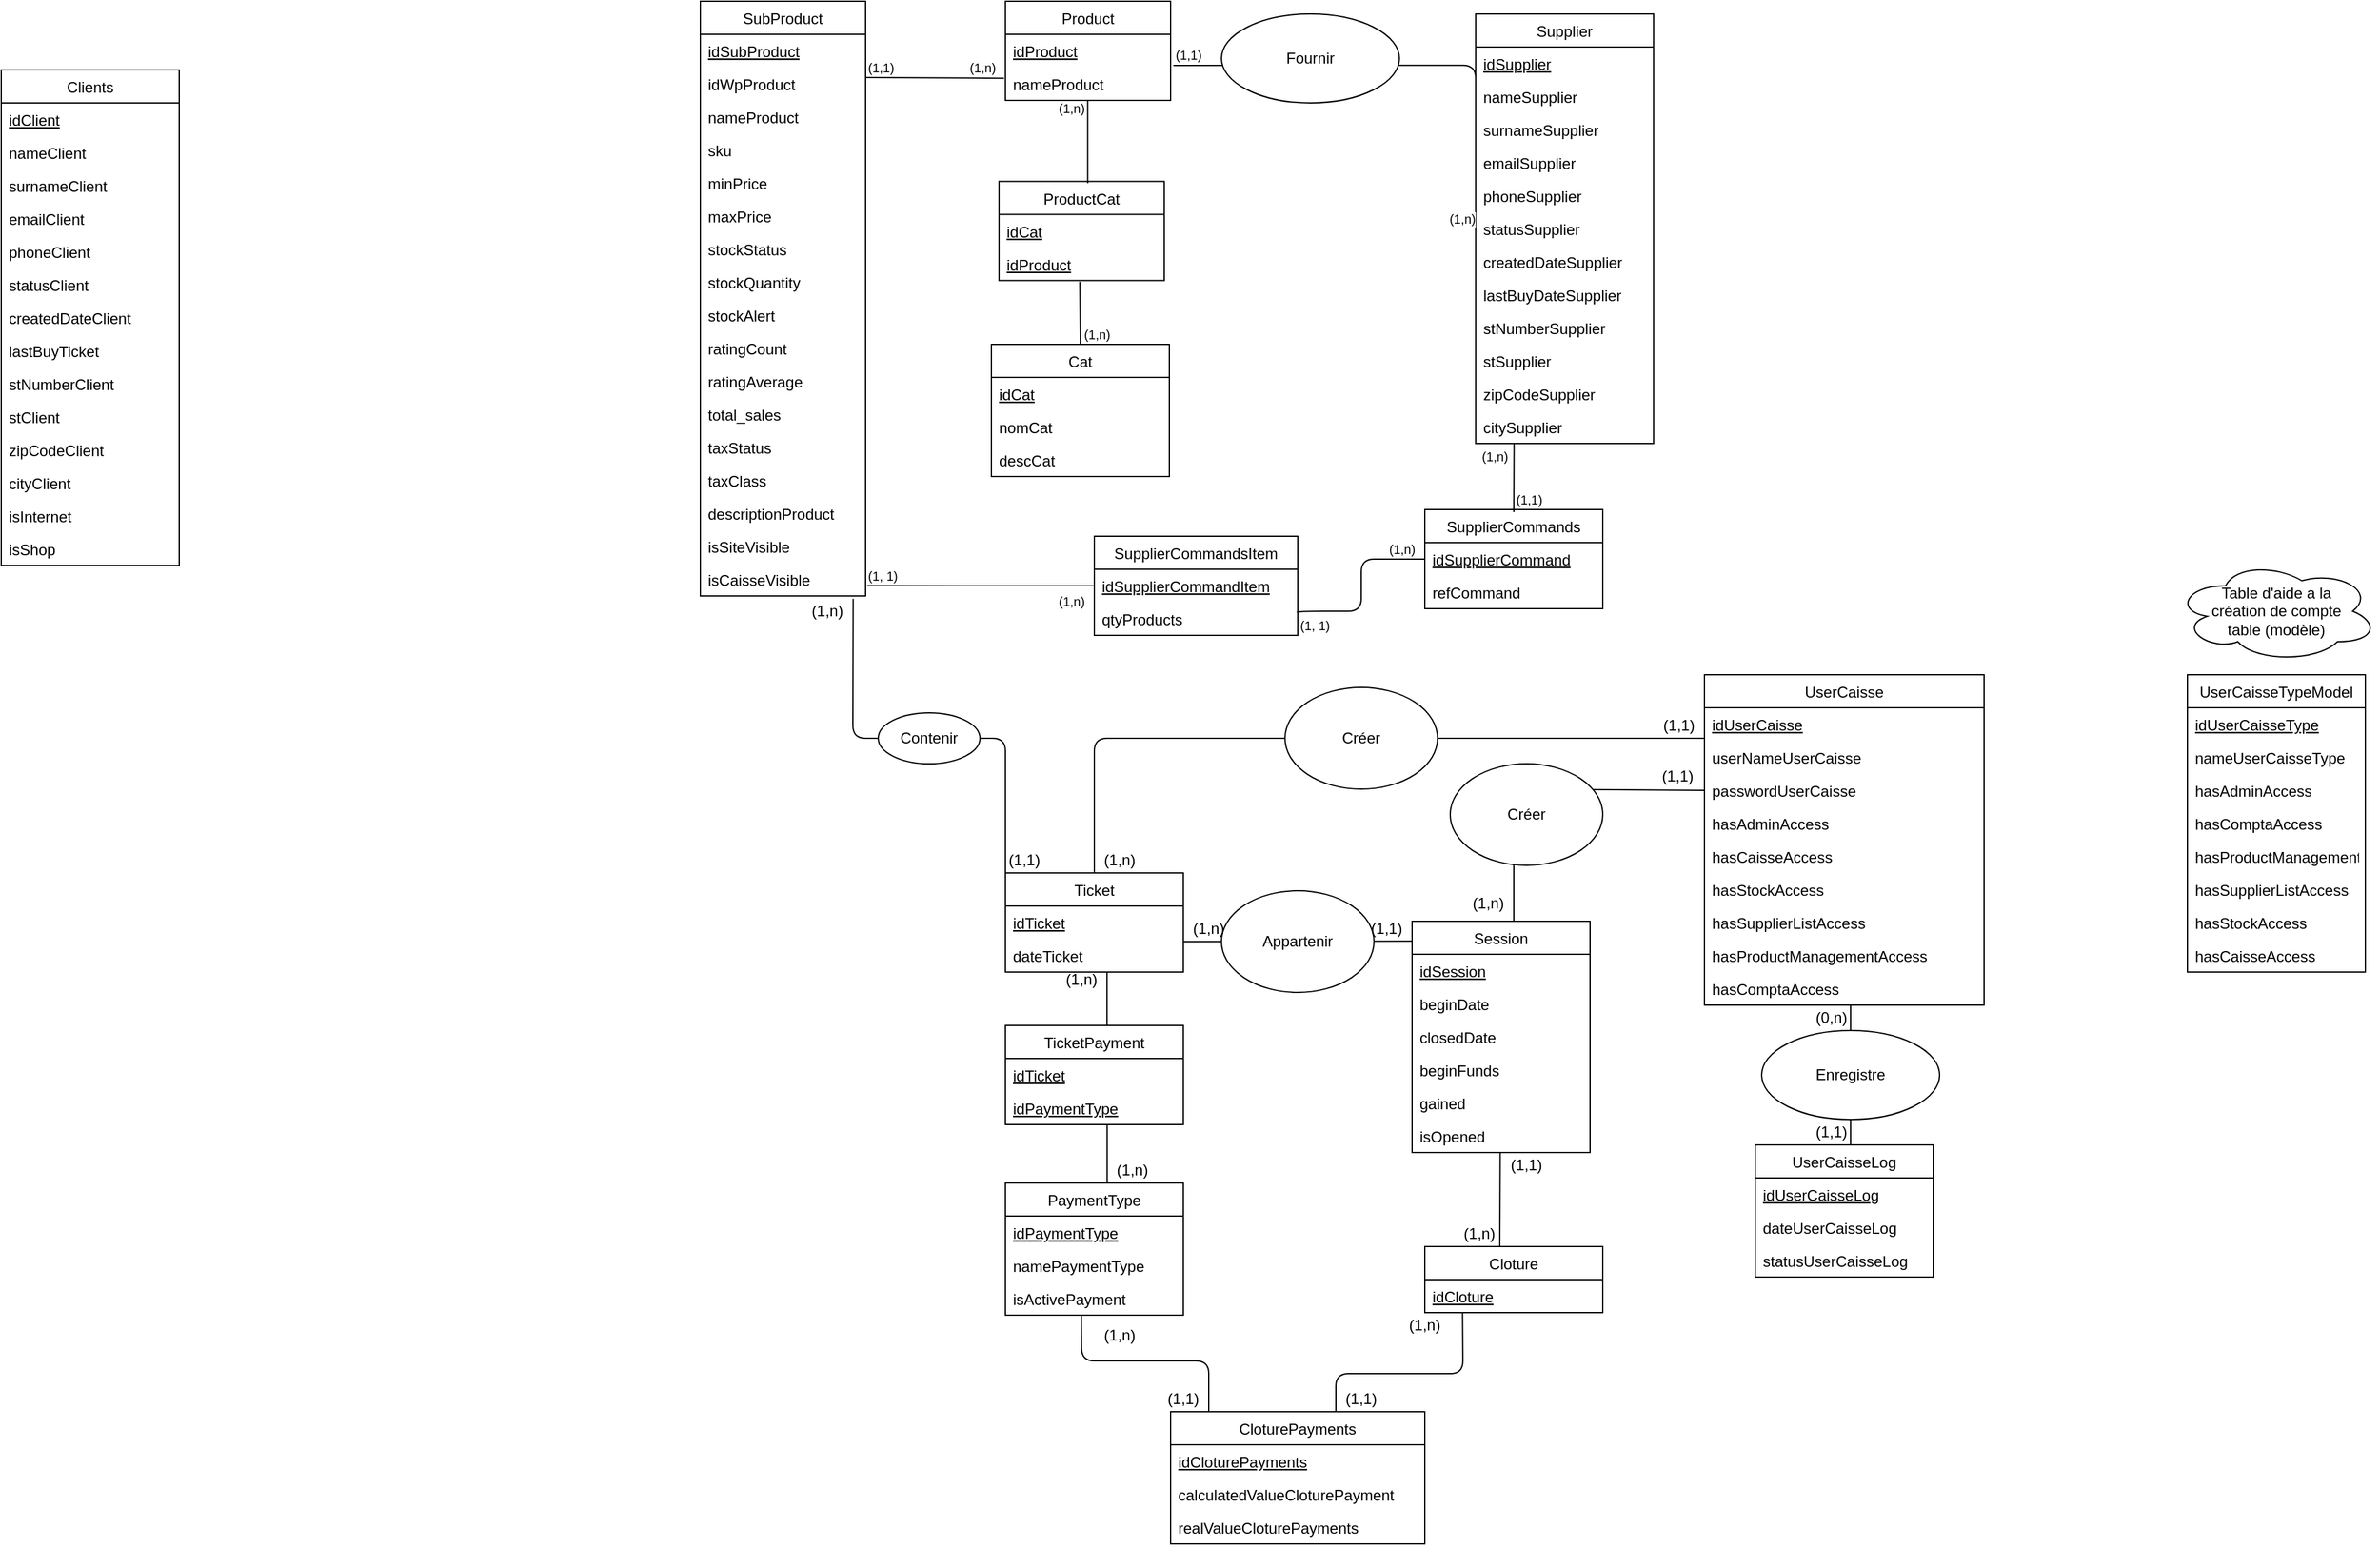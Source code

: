 <mxfile version="12.5.3" type="device"><diagram id="C5RBs43oDa-KdzZeNtuy" name="Page-1"><mxGraphModel dx="2012" dy="685" grid="1" gridSize="10" guides="1" tooltips="1" connect="1" arrows="1" fold="1" page="1" pageScale="1" pageWidth="827" pageHeight="1169" math="0" shadow="0"><root><mxCell id="WIyWlLk6GJQsqaUBKTNV-0"/><mxCell id="WIyWlLk6GJQsqaUBKTNV-1" parent="WIyWlLk6GJQsqaUBKTNV-0"/><mxCell id="x7k5GgnrGKvYJdZkdStA-0" value="Product" style="swimlane;fontStyle=0;childLayout=stackLayout;horizontal=1;startSize=26;fillColor=none;horizontalStack=0;resizeParent=1;resizeParentMax=0;resizeLast=0;collapsible=1;marginBottom=0;" parent="WIyWlLk6GJQsqaUBKTNV-1" vertex="1"><mxGeometry x="40" y="20" width="130" height="78" as="geometry"/></mxCell><mxCell id="x7k5GgnrGKvYJdZkdStA-1" value="idProduct" style="text;strokeColor=none;fillColor=none;align=left;verticalAlign=top;spacingLeft=4;spacingRight=4;overflow=hidden;rotatable=0;points=[[0,0.5],[1,0.5]];portConstraint=eastwest;fontStyle=4" parent="x7k5GgnrGKvYJdZkdStA-0" vertex="1"><mxGeometry y="26" width="130" height="26" as="geometry"/></mxCell><mxCell id="x7k5GgnrGKvYJdZkdStA-3" value="nameProduct" style="text;strokeColor=none;fillColor=none;align=left;verticalAlign=top;spacingLeft=4;spacingRight=4;overflow=hidden;rotatable=0;points=[[0,0.5],[1,0.5]];portConstraint=eastwest;" parent="x7k5GgnrGKvYJdZkdStA-0" vertex="1"><mxGeometry y="52" width="130" height="26" as="geometry"/></mxCell><mxCell id="x7k5GgnrGKvYJdZkdStA-22" value="Supplier" style="swimlane;fontStyle=0;childLayout=stackLayout;horizontal=1;startSize=26;fillColor=none;horizontalStack=0;resizeParent=1;resizeParentMax=0;resizeLast=0;collapsible=1;marginBottom=0;" parent="WIyWlLk6GJQsqaUBKTNV-1" vertex="1"><mxGeometry x="410" y="30" width="140" height="338" as="geometry"/></mxCell><mxCell id="x7k5GgnrGKvYJdZkdStA-23" value="idSupplier" style="text;strokeColor=none;fillColor=none;align=left;verticalAlign=top;spacingLeft=4;spacingRight=4;overflow=hidden;rotatable=0;points=[[0,0.5],[1,0.5]];portConstraint=eastwest;fontStyle=4" parent="x7k5GgnrGKvYJdZkdStA-22" vertex="1"><mxGeometry y="26" width="140" height="26" as="geometry"/></mxCell><mxCell id="x7k5GgnrGKvYJdZkdStA-25" value="nameSupplier" style="text;strokeColor=none;fillColor=none;align=left;verticalAlign=top;spacingLeft=4;spacingRight=4;overflow=hidden;rotatable=0;points=[[0,0.5],[1,0.5]];portConstraint=eastwest;" parent="x7k5GgnrGKvYJdZkdStA-22" vertex="1"><mxGeometry y="52" width="140" height="26" as="geometry"/></mxCell><mxCell id="x7k5GgnrGKvYJdZkdStA-26" value="surnameSupplier" style="text;strokeColor=none;fillColor=none;align=left;verticalAlign=top;spacingLeft=4;spacingRight=4;overflow=hidden;rotatable=0;points=[[0,0.5],[1,0.5]];portConstraint=eastwest;" parent="x7k5GgnrGKvYJdZkdStA-22" vertex="1"><mxGeometry y="78" width="140" height="26" as="geometry"/></mxCell><mxCell id="x7k5GgnrGKvYJdZkdStA-32" value="emailSupplier" style="text;strokeColor=none;fillColor=none;align=left;verticalAlign=top;spacingLeft=4;spacingRight=4;overflow=hidden;rotatable=0;points=[[0,0.5],[1,0.5]];portConstraint=eastwest;" parent="x7k5GgnrGKvYJdZkdStA-22" vertex="1"><mxGeometry y="104" width="140" height="26" as="geometry"/></mxCell><mxCell id="x7k5GgnrGKvYJdZkdStA-29" value="phoneSupplier" style="text;strokeColor=none;fillColor=none;align=left;verticalAlign=top;spacingLeft=4;spacingRight=4;overflow=hidden;rotatable=0;points=[[0,0.5],[1,0.5]];portConstraint=eastwest;" parent="x7k5GgnrGKvYJdZkdStA-22" vertex="1"><mxGeometry y="130" width="140" height="26" as="geometry"/></mxCell><mxCell id="x7k5GgnrGKvYJdZkdStA-30" value="statusSupplier" style="text;strokeColor=none;fillColor=none;align=left;verticalAlign=top;spacingLeft=4;spacingRight=4;overflow=hidden;rotatable=0;points=[[0,0.5],[1,0.5]];portConstraint=eastwest;" parent="x7k5GgnrGKvYJdZkdStA-22" vertex="1"><mxGeometry y="156" width="140" height="26" as="geometry"/></mxCell><mxCell id="x7k5GgnrGKvYJdZkdStA-31" value="createdDateSupplier" style="text;strokeColor=none;fillColor=none;align=left;verticalAlign=top;spacingLeft=4;spacingRight=4;overflow=hidden;rotatable=0;points=[[0,0.5],[1,0.5]];portConstraint=eastwest;" parent="x7k5GgnrGKvYJdZkdStA-22" vertex="1"><mxGeometry y="182" width="140" height="26" as="geometry"/></mxCell><mxCell id="x7k5GgnrGKvYJdZkdStA-28" value="lastBuyDateSupplier" style="text;strokeColor=none;fillColor=none;align=left;verticalAlign=top;spacingLeft=4;spacingRight=4;overflow=hidden;rotatable=0;points=[[0,0.5],[1,0.5]];portConstraint=eastwest;" parent="x7k5GgnrGKvYJdZkdStA-22" vertex="1"><mxGeometry y="208" width="140" height="26" as="geometry"/></mxCell><mxCell id="x7k5GgnrGKvYJdZkdStA-33" value="stNumberSupplier" style="text;strokeColor=none;fillColor=none;align=left;verticalAlign=top;spacingLeft=4;spacingRight=4;overflow=hidden;rotatable=0;points=[[0,0.5],[1,0.5]];portConstraint=eastwest;" parent="x7k5GgnrGKvYJdZkdStA-22" vertex="1"><mxGeometry y="234" width="140" height="26" as="geometry"/></mxCell><mxCell id="x7k5GgnrGKvYJdZkdStA-27" value="stSupplier" style="text;strokeColor=none;fillColor=none;align=left;verticalAlign=top;spacingLeft=4;spacingRight=4;overflow=hidden;rotatable=0;points=[[0,0.5],[1,0.5]];portConstraint=eastwest;" parent="x7k5GgnrGKvYJdZkdStA-22" vertex="1"><mxGeometry y="260" width="140" height="26" as="geometry"/></mxCell><mxCell id="x7k5GgnrGKvYJdZkdStA-34" value="zipCodeSupplier" style="text;strokeColor=none;fillColor=none;align=left;verticalAlign=top;spacingLeft=4;spacingRight=4;overflow=hidden;rotatable=0;points=[[0,0.5],[1,0.5]];portConstraint=eastwest;" parent="x7k5GgnrGKvYJdZkdStA-22" vertex="1"><mxGeometry y="286" width="140" height="26" as="geometry"/></mxCell><mxCell id="x7k5GgnrGKvYJdZkdStA-35" value="citySupplier" style="text;strokeColor=none;fillColor=none;align=left;verticalAlign=top;spacingLeft=4;spacingRight=4;overflow=hidden;rotatable=0;points=[[0,0.5],[1,0.5]];portConstraint=eastwest;" parent="x7k5GgnrGKvYJdZkdStA-22" vertex="1"><mxGeometry y="312" width="140" height="26" as="geometry"/></mxCell><mxCell id="x7k5GgnrGKvYJdZkdStA-37" value="" style="endArrow=none;html=1;edgeStyle=orthogonalEdgeStyle;entryX=0;entryY=0.5;entryDx=0;entryDy=0;exitX=1.017;exitY=-0.06;exitDx=0;exitDy=0;exitPerimeter=0;" parent="WIyWlLk6GJQsqaUBKTNV-1" target="x7k5GgnrGKvYJdZkdStA-30" edge="1" source="x7k5GgnrGKvYJdZkdStA-3"><mxGeometry relative="1" as="geometry"><mxPoint x="169.241" y="121.966" as="sourcePoint"/><mxPoint x="330" y="198.58" as="targetPoint"/><Array as="points"><mxPoint x="410" y="70"/></Array></mxGeometry></mxCell><mxCell id="x7k5GgnrGKvYJdZkdStA-38" value="(1,1)" style="resizable=0;html=1;align=left;verticalAlign=bottom;labelBackgroundColor=#ffffff;fontSize=10;" parent="x7k5GgnrGKvYJdZkdStA-37" connectable="0" vertex="1"><mxGeometry x="-1" relative="1" as="geometry"/></mxCell><mxCell id="x7k5GgnrGKvYJdZkdStA-39" value="(1,n)" style="resizable=0;html=1;align=right;verticalAlign=bottom;labelBackgroundColor=#ffffff;fontSize=10;" parent="x7k5GgnrGKvYJdZkdStA-37" connectable="0" vertex="1"><mxGeometry x="1" relative="1" as="geometry"/></mxCell><mxCell id="x7k5GgnrGKvYJdZkdStA-40" value="Fournir" style="ellipse;whiteSpace=wrap;html=1;" parent="WIyWlLk6GJQsqaUBKTNV-1" vertex="1"><mxGeometry x="210" y="30" width="140" height="70" as="geometry"/></mxCell><mxCell id="x7k5GgnrGKvYJdZkdStA-41" value="Clients" style="swimlane;fontStyle=0;childLayout=stackLayout;horizontal=1;startSize=26;fillColor=none;horizontalStack=0;resizeParent=1;resizeParentMax=0;resizeLast=0;collapsible=1;marginBottom=0;" parent="WIyWlLk6GJQsqaUBKTNV-1" vertex="1"><mxGeometry x="-750" y="74" width="140" height="390" as="geometry"/></mxCell><mxCell id="x7k5GgnrGKvYJdZkdStA-42" value="idClient" style="text;strokeColor=none;fillColor=none;align=left;verticalAlign=top;spacingLeft=4;spacingRight=4;overflow=hidden;rotatable=0;points=[[0,0.5],[1,0.5]];portConstraint=eastwest;fontStyle=4" parent="x7k5GgnrGKvYJdZkdStA-41" vertex="1"><mxGeometry y="26" width="140" height="26" as="geometry"/></mxCell><mxCell id="x7k5GgnrGKvYJdZkdStA-43" value="nameClient" style="text;strokeColor=none;fillColor=none;align=left;verticalAlign=top;spacingLeft=4;spacingRight=4;overflow=hidden;rotatable=0;points=[[0,0.5],[1,0.5]];portConstraint=eastwest;" parent="x7k5GgnrGKvYJdZkdStA-41" vertex="1"><mxGeometry y="52" width="140" height="26" as="geometry"/></mxCell><mxCell id="x7k5GgnrGKvYJdZkdStA-44" value="surnameClient" style="text;strokeColor=none;fillColor=none;align=left;verticalAlign=top;spacingLeft=4;spacingRight=4;overflow=hidden;rotatable=0;points=[[0,0.5],[1,0.5]];portConstraint=eastwest;" parent="x7k5GgnrGKvYJdZkdStA-41" vertex="1"><mxGeometry y="78" width="140" height="26" as="geometry"/></mxCell><mxCell id="x7k5GgnrGKvYJdZkdStA-45" value="emailClient" style="text;strokeColor=none;fillColor=none;align=left;verticalAlign=top;spacingLeft=4;spacingRight=4;overflow=hidden;rotatable=0;points=[[0,0.5],[1,0.5]];portConstraint=eastwest;" parent="x7k5GgnrGKvYJdZkdStA-41" vertex="1"><mxGeometry y="104" width="140" height="26" as="geometry"/></mxCell><mxCell id="x7k5GgnrGKvYJdZkdStA-46" value="phoneClient" style="text;strokeColor=none;fillColor=none;align=left;verticalAlign=top;spacingLeft=4;spacingRight=4;overflow=hidden;rotatable=0;points=[[0,0.5],[1,0.5]];portConstraint=eastwest;" parent="x7k5GgnrGKvYJdZkdStA-41" vertex="1"><mxGeometry y="130" width="140" height="26" as="geometry"/></mxCell><mxCell id="x7k5GgnrGKvYJdZkdStA-49" value="statusClient" style="text;strokeColor=none;fillColor=none;align=left;verticalAlign=top;spacingLeft=4;spacingRight=4;overflow=hidden;rotatable=0;points=[[0,0.5],[1,0.5]];portConstraint=eastwest;" parent="x7k5GgnrGKvYJdZkdStA-41" vertex="1"><mxGeometry y="156" width="140" height="26" as="geometry"/></mxCell><mxCell id="x7k5GgnrGKvYJdZkdStA-50" value="createdDateClient" style="text;strokeColor=none;fillColor=none;align=left;verticalAlign=top;spacingLeft=4;spacingRight=4;overflow=hidden;rotatable=0;points=[[0,0.5],[1,0.5]];portConstraint=eastwest;" parent="x7k5GgnrGKvYJdZkdStA-41" vertex="1"><mxGeometry y="182" width="140" height="26" as="geometry"/></mxCell><mxCell id="x7k5GgnrGKvYJdZkdStA-48" value="lastBuyTicket" style="text;strokeColor=none;fillColor=none;align=left;verticalAlign=top;spacingLeft=4;spacingRight=4;overflow=hidden;rotatable=0;points=[[0,0.5],[1,0.5]];portConstraint=eastwest;" parent="x7k5GgnrGKvYJdZkdStA-41" vertex="1"><mxGeometry y="208" width="140" height="26" as="geometry"/></mxCell><mxCell id="x7k5GgnrGKvYJdZkdStA-47" value="stNumberClient" style="text;strokeColor=none;fillColor=none;align=left;verticalAlign=top;spacingLeft=4;spacingRight=4;overflow=hidden;rotatable=0;points=[[0,0.5],[1,0.5]];portConstraint=eastwest;" parent="x7k5GgnrGKvYJdZkdStA-41" vertex="1"><mxGeometry y="234" width="140" height="26" as="geometry"/></mxCell><mxCell id="x7k5GgnrGKvYJdZkdStA-51" value="stClient" style="text;strokeColor=none;fillColor=none;align=left;verticalAlign=top;spacingLeft=4;spacingRight=4;overflow=hidden;rotatable=0;points=[[0,0.5],[1,0.5]];portConstraint=eastwest;" parent="x7k5GgnrGKvYJdZkdStA-41" vertex="1"><mxGeometry y="260" width="140" height="26" as="geometry"/></mxCell><mxCell id="x7k5GgnrGKvYJdZkdStA-52" value="zipCodeClient" style="text;strokeColor=none;fillColor=none;align=left;verticalAlign=top;spacingLeft=4;spacingRight=4;overflow=hidden;rotatable=0;points=[[0,0.5],[1,0.5]];portConstraint=eastwest;" parent="x7k5GgnrGKvYJdZkdStA-41" vertex="1"><mxGeometry y="286" width="140" height="26" as="geometry"/></mxCell><mxCell id="x7k5GgnrGKvYJdZkdStA-53" value="cityClient" style="text;strokeColor=none;fillColor=none;align=left;verticalAlign=top;spacingLeft=4;spacingRight=4;overflow=hidden;rotatable=0;points=[[0,0.5],[1,0.5]];portConstraint=eastwest;" parent="x7k5GgnrGKvYJdZkdStA-41" vertex="1"><mxGeometry y="312" width="140" height="26" as="geometry"/></mxCell><mxCell id="x7k5GgnrGKvYJdZkdStA-54" value="isInternet" style="text;strokeColor=none;fillColor=none;align=left;verticalAlign=top;spacingLeft=4;spacingRight=4;overflow=hidden;rotatable=0;points=[[0,0.5],[1,0.5]];portConstraint=eastwest;" parent="x7k5GgnrGKvYJdZkdStA-41" vertex="1"><mxGeometry y="338" width="140" height="26" as="geometry"/></mxCell><mxCell id="x7k5GgnrGKvYJdZkdStA-55" value="isShop" style="text;strokeColor=none;fillColor=none;align=left;verticalAlign=top;spacingLeft=4;spacingRight=4;overflow=hidden;rotatable=0;points=[[0,0.5],[1,0.5]];portConstraint=eastwest;" parent="x7k5GgnrGKvYJdZkdStA-41" vertex="1"><mxGeometry y="364" width="140" height="26" as="geometry"/></mxCell><mxCell id="x7k5GgnrGKvYJdZkdStA-56" value="UserCaisse" style="swimlane;fontStyle=0;childLayout=stackLayout;horizontal=1;startSize=26;fillColor=none;horizontalStack=0;resizeParent=1;resizeParentMax=0;resizeLast=0;collapsible=1;marginBottom=0;" parent="WIyWlLk6GJQsqaUBKTNV-1" vertex="1"><mxGeometry x="590" y="550" width="220" height="260" as="geometry"/></mxCell><mxCell id="x7k5GgnrGKvYJdZkdStA-57" value="idUserCaisse" style="text;strokeColor=none;fillColor=none;align=left;verticalAlign=top;spacingLeft=4;spacingRight=4;overflow=hidden;rotatable=0;points=[[0,0.5],[1,0.5]];portConstraint=eastwest;fontStyle=4" parent="x7k5GgnrGKvYJdZkdStA-56" vertex="1"><mxGeometry y="26" width="220" height="26" as="geometry"/></mxCell><mxCell id="x7k5GgnrGKvYJdZkdStA-58" value="userNameUserCaisse" style="text;strokeColor=none;fillColor=none;align=left;verticalAlign=top;spacingLeft=4;spacingRight=4;overflow=hidden;rotatable=0;points=[[0,0.5],[1,0.5]];portConstraint=eastwest;" parent="x7k5GgnrGKvYJdZkdStA-56" vertex="1"><mxGeometry y="52" width="220" height="26" as="geometry"/></mxCell><mxCell id="x7k5GgnrGKvYJdZkdStA-59" value="passwordUserCaisse" style="text;strokeColor=none;fillColor=none;align=left;verticalAlign=top;spacingLeft=4;spacingRight=4;overflow=hidden;rotatable=0;points=[[0,0.5],[1,0.5]];portConstraint=eastwest;" parent="x7k5GgnrGKvYJdZkdStA-56" vertex="1"><mxGeometry y="78" width="220" height="26" as="geometry"/></mxCell><mxCell id="x7k5GgnrGKvYJdZkdStA-60" value="hasAdminAccess" style="text;strokeColor=none;fillColor=none;align=left;verticalAlign=top;spacingLeft=4;spacingRight=4;overflow=hidden;rotatable=0;points=[[0,0.5],[1,0.5]];portConstraint=eastwest;" parent="x7k5GgnrGKvYJdZkdStA-56" vertex="1"><mxGeometry y="104" width="220" height="26" as="geometry"/></mxCell><mxCell id="x7k5GgnrGKvYJdZkdStA-64" value="hasCaisseAccess" style="text;strokeColor=none;fillColor=none;align=left;verticalAlign=top;spacingLeft=4;spacingRight=4;overflow=hidden;rotatable=0;points=[[0,0.5],[1,0.5]];portConstraint=eastwest;" parent="x7k5GgnrGKvYJdZkdStA-56" vertex="1"><mxGeometry y="130" width="220" height="26" as="geometry"/></mxCell><mxCell id="x7k5GgnrGKvYJdZkdStA-63" value="hasStockAccess" style="text;strokeColor=none;fillColor=none;align=left;verticalAlign=top;spacingLeft=4;spacingRight=4;overflow=hidden;rotatable=0;points=[[0,0.5],[1,0.5]];portConstraint=eastwest;" parent="x7k5GgnrGKvYJdZkdStA-56" vertex="1"><mxGeometry y="156" width="220" height="26" as="geometry"/></mxCell><mxCell id="x7k5GgnrGKvYJdZkdStA-62" value="hasSupplierListAccess" style="text;strokeColor=none;fillColor=none;align=left;verticalAlign=top;spacingLeft=4;spacingRight=4;overflow=hidden;rotatable=0;points=[[0,0.5],[1,0.5]];portConstraint=eastwest;" parent="x7k5GgnrGKvYJdZkdStA-56" vertex="1"><mxGeometry y="182" width="220" height="26" as="geometry"/></mxCell><mxCell id="x7k5GgnrGKvYJdZkdStA-61" value="hasProductManagementAccess" style="text;strokeColor=none;fillColor=none;align=left;verticalAlign=top;spacingLeft=4;spacingRight=4;overflow=hidden;rotatable=0;points=[[0,0.5],[1,0.5]];portConstraint=eastwest;" parent="x7k5GgnrGKvYJdZkdStA-56" vertex="1"><mxGeometry y="208" width="220" height="26" as="geometry"/></mxCell><mxCell id="x7k5GgnrGKvYJdZkdStA-65" value="hasComptaAccess" style="text;strokeColor=none;fillColor=none;align=left;verticalAlign=top;spacingLeft=4;spacingRight=4;overflow=hidden;rotatable=0;points=[[0,0.5],[1,0.5]];portConstraint=eastwest;" parent="x7k5GgnrGKvYJdZkdStA-56" vertex="1"><mxGeometry y="234" width="220" height="26" as="geometry"/></mxCell><mxCell id="x7k5GgnrGKvYJdZkdStA-66" value="UserCaisseTypeModel" style="swimlane;fontStyle=0;childLayout=stackLayout;horizontal=1;startSize=26;fillColor=none;horizontalStack=0;resizeParent=1;resizeParentMax=0;resizeLast=0;collapsible=1;marginBottom=0;" parent="WIyWlLk6GJQsqaUBKTNV-1" vertex="1"><mxGeometry x="970" y="550" width="140" height="234" as="geometry"/></mxCell><mxCell id="x7k5GgnrGKvYJdZkdStA-67" value="idUserCaisseType" style="text;strokeColor=none;fillColor=none;align=left;verticalAlign=top;spacingLeft=4;spacingRight=4;overflow=hidden;rotatable=0;points=[[0,0.5],[1,0.5]];portConstraint=eastwest;fontStyle=4" parent="x7k5GgnrGKvYJdZkdStA-66" vertex="1"><mxGeometry y="26" width="140" height="26" as="geometry"/></mxCell><mxCell id="x7k5GgnrGKvYJdZkdStA-68" value="nameUserCaisseType" style="text;strokeColor=none;fillColor=none;align=left;verticalAlign=top;spacingLeft=4;spacingRight=4;overflow=hidden;rotatable=0;points=[[0,0.5],[1,0.5]];portConstraint=eastwest;" parent="x7k5GgnrGKvYJdZkdStA-66" vertex="1"><mxGeometry y="52" width="140" height="26" as="geometry"/></mxCell><mxCell id="x7k5GgnrGKvYJdZkdStA-70" value="hasAdminAccess" style="text;strokeColor=none;fillColor=none;align=left;verticalAlign=top;spacingLeft=4;spacingRight=4;overflow=hidden;rotatable=0;points=[[0,0.5],[1,0.5]];portConstraint=eastwest;" parent="x7k5GgnrGKvYJdZkdStA-66" vertex="1"><mxGeometry y="78" width="140" height="26" as="geometry"/></mxCell><mxCell id="x7k5GgnrGKvYJdZkdStA-75" value="hasComptaAccess" style="text;strokeColor=none;fillColor=none;align=left;verticalAlign=top;spacingLeft=4;spacingRight=4;overflow=hidden;rotatable=0;points=[[0,0.5],[1,0.5]];portConstraint=eastwest;" parent="x7k5GgnrGKvYJdZkdStA-66" vertex="1"><mxGeometry y="104" width="140" height="26" as="geometry"/></mxCell><mxCell id="x7k5GgnrGKvYJdZkdStA-74" value="hasProductManagementAccess" style="text;strokeColor=none;fillColor=none;align=left;verticalAlign=top;spacingLeft=4;spacingRight=4;overflow=hidden;rotatable=0;points=[[0,0.5],[1,0.5]];portConstraint=eastwest;" parent="x7k5GgnrGKvYJdZkdStA-66" vertex="1"><mxGeometry y="130" width="140" height="26" as="geometry"/></mxCell><mxCell id="x7k5GgnrGKvYJdZkdStA-73" value="hasSupplierListAccess" style="text;strokeColor=none;fillColor=none;align=left;verticalAlign=top;spacingLeft=4;spacingRight=4;overflow=hidden;rotatable=0;points=[[0,0.5],[1,0.5]];portConstraint=eastwest;" parent="x7k5GgnrGKvYJdZkdStA-66" vertex="1"><mxGeometry y="156" width="140" height="26" as="geometry"/></mxCell><mxCell id="x7k5GgnrGKvYJdZkdStA-72" value="hasStockAccess" style="text;strokeColor=none;fillColor=none;align=left;verticalAlign=top;spacingLeft=4;spacingRight=4;overflow=hidden;rotatable=0;points=[[0,0.5],[1,0.5]];portConstraint=eastwest;" parent="x7k5GgnrGKvYJdZkdStA-66" vertex="1"><mxGeometry y="182" width="140" height="26" as="geometry"/></mxCell><mxCell id="x7k5GgnrGKvYJdZkdStA-71" value="hasCaisseAccess" style="text;strokeColor=none;fillColor=none;align=left;verticalAlign=top;spacingLeft=4;spacingRight=4;overflow=hidden;rotatable=0;points=[[0,0.5],[1,0.5]];portConstraint=eastwest;" parent="x7k5GgnrGKvYJdZkdStA-66" vertex="1"><mxGeometry y="208" width="140" height="26" as="geometry"/></mxCell><mxCell id="x7k5GgnrGKvYJdZkdStA-79" value="Table d'aide a la&lt;br&gt;création de compte&lt;br&gt;table (modèle)" style="ellipse;shape=cloud;whiteSpace=wrap;html=1;" parent="WIyWlLk6GJQsqaUBKTNV-1" vertex="1"><mxGeometry x="960" y="460" width="160" height="80" as="geometry"/></mxCell><mxCell id="x7k5GgnrGKvYJdZkdStA-80" value="UserCaisseLog" style="swimlane;fontStyle=0;childLayout=stackLayout;horizontal=1;startSize=26;fillColor=none;horizontalStack=0;resizeParent=1;resizeParentMax=0;resizeLast=0;collapsible=1;marginBottom=0;" parent="WIyWlLk6GJQsqaUBKTNV-1" vertex="1"><mxGeometry x="630" y="920" width="140" height="104" as="geometry"/></mxCell><mxCell id="x7k5GgnrGKvYJdZkdStA-81" value="idUserCaisseLog" style="text;strokeColor=none;fillColor=none;align=left;verticalAlign=top;spacingLeft=4;spacingRight=4;overflow=hidden;rotatable=0;points=[[0,0.5],[1,0.5]];portConstraint=eastwest;fontStyle=4" parent="x7k5GgnrGKvYJdZkdStA-80" vertex="1"><mxGeometry y="26" width="140" height="26" as="geometry"/></mxCell><mxCell id="x7k5GgnrGKvYJdZkdStA-82" value="dateUserCaisseLog" style="text;strokeColor=none;fillColor=none;align=left;verticalAlign=top;spacingLeft=4;spacingRight=4;overflow=hidden;rotatable=0;points=[[0,0.5],[1,0.5]];portConstraint=eastwest;" parent="x7k5GgnrGKvYJdZkdStA-80" vertex="1"><mxGeometry y="52" width="140" height="26" as="geometry"/></mxCell><mxCell id="x7k5GgnrGKvYJdZkdStA-83" value="statusUserCaisseLog" style="text;strokeColor=none;fillColor=none;align=left;verticalAlign=top;spacingLeft=4;spacingRight=4;overflow=hidden;rotatable=0;points=[[0,0.5],[1,0.5]];portConstraint=eastwest;" parent="x7k5GgnrGKvYJdZkdStA-80" vertex="1"><mxGeometry y="78" width="140" height="26" as="geometry"/></mxCell><mxCell id="x7k5GgnrGKvYJdZkdStA-84" value="" style="endArrow=none;html=1;" parent="WIyWlLk6GJQsqaUBKTNV-1" source="x7k5GgnrGKvYJdZkdStA-85" edge="1"><mxGeometry width="50" height="50" relative="1" as="geometry"><mxPoint x="705" y="920" as="sourcePoint"/><mxPoint x="705" y="810" as="targetPoint"/></mxGeometry></mxCell><mxCell id="x7k5GgnrGKvYJdZkdStA-85" value="Enregistre" style="ellipse;whiteSpace=wrap;html=1;" parent="WIyWlLk6GJQsqaUBKTNV-1" vertex="1"><mxGeometry x="635" y="830" width="140" height="70" as="geometry"/></mxCell><mxCell id="x7k5GgnrGKvYJdZkdStA-86" value="" style="endArrow=none;html=1;" parent="WIyWlLk6GJQsqaUBKTNV-1" target="x7k5GgnrGKvYJdZkdStA-85" edge="1"><mxGeometry width="50" height="50" relative="1" as="geometry"><mxPoint x="705" y="920" as="sourcePoint"/><mxPoint x="705" y="810" as="targetPoint"/></mxGeometry></mxCell><mxCell id="x7k5GgnrGKvYJdZkdStA-87" value="(1,1)" style="text;html=1;strokeColor=none;fillColor=none;align=center;verticalAlign=middle;whiteSpace=wrap;rounded=0;" parent="WIyWlLk6GJQsqaUBKTNV-1" vertex="1"><mxGeometry x="670" y="900" width="40" height="20" as="geometry"/></mxCell><mxCell id="x7k5GgnrGKvYJdZkdStA-88" value="(0,n)" style="text;html=1;strokeColor=none;fillColor=none;align=center;verticalAlign=middle;whiteSpace=wrap;rounded=0;" parent="WIyWlLk6GJQsqaUBKTNV-1" vertex="1"><mxGeometry x="670" y="810" width="40" height="20" as="geometry"/></mxCell><mxCell id="x7k5GgnrGKvYJdZkdStA-89" value="SubProduct" style="swimlane;fontStyle=0;childLayout=stackLayout;horizontal=1;startSize=26;fillColor=none;horizontalStack=0;resizeParent=1;resizeParentMax=0;resizeLast=0;collapsible=1;marginBottom=0;" parent="WIyWlLk6GJQsqaUBKTNV-1" vertex="1"><mxGeometry x="-200" y="20" width="130" height="468" as="geometry"/></mxCell><mxCell id="x7k5GgnrGKvYJdZkdStA-90" value="idSubProduct" style="text;strokeColor=none;fillColor=none;align=left;verticalAlign=top;spacingLeft=4;spacingRight=4;overflow=hidden;rotatable=0;points=[[0,0.5],[1,0.5]];portConstraint=eastwest;fontStyle=4" parent="x7k5GgnrGKvYJdZkdStA-89" vertex="1"><mxGeometry y="26" width="130" height="26" as="geometry"/></mxCell><mxCell id="x7k5GgnrGKvYJdZkdStA-91" value="idWpProduct" style="text;strokeColor=none;fillColor=none;align=left;verticalAlign=top;spacingLeft=4;spacingRight=4;overflow=hidden;rotatable=0;points=[[0,0.5],[1,0.5]];portConstraint=eastwest;" parent="x7k5GgnrGKvYJdZkdStA-89" vertex="1"><mxGeometry y="52" width="130" height="26" as="geometry"/></mxCell><mxCell id="x7k5GgnrGKvYJdZkdStA-92" value="nameProduct" style="text;strokeColor=none;fillColor=none;align=left;verticalAlign=top;spacingLeft=4;spacingRight=4;overflow=hidden;rotatable=0;points=[[0,0.5],[1,0.5]];portConstraint=eastwest;" parent="x7k5GgnrGKvYJdZkdStA-89" vertex="1"><mxGeometry y="78" width="130" height="26" as="geometry"/></mxCell><mxCell id="x7k5GgnrGKvYJdZkdStA-93" value="sku" style="text;strokeColor=none;fillColor=none;align=left;verticalAlign=top;spacingLeft=4;spacingRight=4;overflow=hidden;rotatable=0;points=[[0,0.5],[1,0.5]];portConstraint=eastwest;" parent="x7k5GgnrGKvYJdZkdStA-89" vertex="1"><mxGeometry y="104" width="130" height="26" as="geometry"/></mxCell><mxCell id="x7k5GgnrGKvYJdZkdStA-94" value="minPrice" style="text;strokeColor=none;fillColor=none;align=left;verticalAlign=top;spacingLeft=4;spacingRight=4;overflow=hidden;rotatable=0;points=[[0,0.5],[1,0.5]];portConstraint=eastwest;" parent="x7k5GgnrGKvYJdZkdStA-89" vertex="1"><mxGeometry y="130" width="130" height="26" as="geometry"/></mxCell><mxCell id="x7k5GgnrGKvYJdZkdStA-95" value="maxPrice" style="text;strokeColor=none;fillColor=none;align=left;verticalAlign=top;spacingLeft=4;spacingRight=4;overflow=hidden;rotatable=0;points=[[0,0.5],[1,0.5]];portConstraint=eastwest;" parent="x7k5GgnrGKvYJdZkdStA-89" vertex="1"><mxGeometry y="156" width="130" height="26" as="geometry"/></mxCell><mxCell id="x7k5GgnrGKvYJdZkdStA-96" value="stockStatus" style="text;strokeColor=none;fillColor=none;align=left;verticalAlign=top;spacingLeft=4;spacingRight=4;overflow=hidden;rotatable=0;points=[[0,0.5],[1,0.5]];portConstraint=eastwest;" parent="x7k5GgnrGKvYJdZkdStA-89" vertex="1"><mxGeometry y="182" width="130" height="26" as="geometry"/></mxCell><mxCell id="x7k5GgnrGKvYJdZkdStA-97" value="stockQuantity&#10;" style="text;strokeColor=none;fillColor=none;align=left;verticalAlign=top;spacingLeft=4;spacingRight=4;overflow=hidden;rotatable=0;points=[[0,0.5],[1,0.5]];portConstraint=eastwest;" parent="x7k5GgnrGKvYJdZkdStA-89" vertex="1"><mxGeometry y="208" width="130" height="26" as="geometry"/></mxCell><mxCell id="x7k5GgnrGKvYJdZkdStA-98" value="stockAlert" style="text;strokeColor=none;fillColor=none;align=left;verticalAlign=top;spacingLeft=4;spacingRight=4;overflow=hidden;rotatable=0;points=[[0,0.5],[1,0.5]];portConstraint=eastwest;" parent="x7k5GgnrGKvYJdZkdStA-89" vertex="1"><mxGeometry y="234" width="130" height="26" as="geometry"/></mxCell><mxCell id="x7k5GgnrGKvYJdZkdStA-99" value="ratingCount" style="text;strokeColor=none;fillColor=none;align=left;verticalAlign=top;spacingLeft=4;spacingRight=4;overflow=hidden;rotatable=0;points=[[0,0.5],[1,0.5]];portConstraint=eastwest;" parent="x7k5GgnrGKvYJdZkdStA-89" vertex="1"><mxGeometry y="260" width="130" height="26" as="geometry"/></mxCell><mxCell id="x7k5GgnrGKvYJdZkdStA-100" value="ratingAverage" style="text;strokeColor=none;fillColor=none;align=left;verticalAlign=top;spacingLeft=4;spacingRight=4;overflow=hidden;rotatable=0;points=[[0,0.5],[1,0.5]];portConstraint=eastwest;" parent="x7k5GgnrGKvYJdZkdStA-89" vertex="1"><mxGeometry y="286" width="130" height="26" as="geometry"/></mxCell><mxCell id="x7k5GgnrGKvYJdZkdStA-101" value="total_sales" style="text;strokeColor=none;fillColor=none;align=left;verticalAlign=top;spacingLeft=4;spacingRight=4;overflow=hidden;rotatable=0;points=[[0,0.5],[1,0.5]];portConstraint=eastwest;" parent="x7k5GgnrGKvYJdZkdStA-89" vertex="1"><mxGeometry y="312" width="130" height="26" as="geometry"/></mxCell><mxCell id="x7k5GgnrGKvYJdZkdStA-102" value="taxStatus" style="text;strokeColor=none;fillColor=none;align=left;verticalAlign=top;spacingLeft=4;spacingRight=4;overflow=hidden;rotatable=0;points=[[0,0.5],[1,0.5]];portConstraint=eastwest;" parent="x7k5GgnrGKvYJdZkdStA-89" vertex="1"><mxGeometry y="338" width="130" height="26" as="geometry"/></mxCell><mxCell id="x7k5GgnrGKvYJdZkdStA-103" value="taxClass" style="text;strokeColor=none;fillColor=none;align=left;verticalAlign=top;spacingLeft=4;spacingRight=4;overflow=hidden;rotatable=0;points=[[0,0.5],[1,0.5]];portConstraint=eastwest;" parent="x7k5GgnrGKvYJdZkdStA-89" vertex="1"><mxGeometry y="364" width="130" height="26" as="geometry"/></mxCell><mxCell id="x7k5GgnrGKvYJdZkdStA-104" value="descriptionProduct" style="text;strokeColor=none;fillColor=none;align=left;verticalAlign=top;spacingLeft=4;spacingRight=4;overflow=hidden;rotatable=0;points=[[0,0.5],[1,0.5]];portConstraint=eastwest;" parent="x7k5GgnrGKvYJdZkdStA-89" vertex="1"><mxGeometry y="390" width="130" height="26" as="geometry"/></mxCell><mxCell id="x7k5GgnrGKvYJdZkdStA-105" value="isSiteVisible" style="text;strokeColor=none;fillColor=none;align=left;verticalAlign=top;spacingLeft=4;spacingRight=4;overflow=hidden;rotatable=0;points=[[0,0.5],[1,0.5]];portConstraint=eastwest;" parent="x7k5GgnrGKvYJdZkdStA-89" vertex="1"><mxGeometry y="416" width="130" height="26" as="geometry"/></mxCell><mxCell id="x7k5GgnrGKvYJdZkdStA-106" value="isCaisseVisible" style="text;strokeColor=none;fillColor=none;align=left;verticalAlign=top;spacingLeft=4;spacingRight=4;overflow=hidden;rotatable=0;points=[[0,0.5],[1,0.5]];portConstraint=eastwest;" parent="x7k5GgnrGKvYJdZkdStA-89" vertex="1"><mxGeometry y="442" width="130" height="26" as="geometry"/></mxCell><mxCell id="x7k5GgnrGKvYJdZkdStA-109" value="" style="endArrow=none;html=1;entryX=-0.008;entryY=0.33;entryDx=0;entryDy=0;entryPerimeter=0;" parent="WIyWlLk6GJQsqaUBKTNV-1" edge="1"><mxGeometry width="50" height="50" relative="1" as="geometry"><mxPoint x="-70" y="80" as="sourcePoint"/><mxPoint x="38.96" y="80.58" as="targetPoint"/></mxGeometry></mxCell><mxCell id="x7k5GgnrGKvYJdZkdStA-110" value="(1,1)" style="resizable=0;html=1;align=left;verticalAlign=bottom;labelBackgroundColor=#ffffff;fontSize=10;" parent="WIyWlLk6GJQsqaUBKTNV-1" connectable="0" vertex="1"><mxGeometry x="-70.0" y="80.0" as="geometry"/></mxCell><mxCell id="x7k5GgnrGKvYJdZkdStA-111" value="(1,n)" style="resizable=0;html=1;align=left;verticalAlign=bottom;labelBackgroundColor=#ffffff;fontSize=10;" parent="WIyWlLk6GJQsqaUBKTNV-1" connectable="0" vertex="1"><mxGeometry x="10.0" y="80.0" as="geometry"/></mxCell><mxCell id="x7k5GgnrGKvYJdZkdStA-113" value="ProductCat" style="swimlane;fontStyle=0;childLayout=stackLayout;horizontal=1;startSize=26;fillColor=none;horizontalStack=0;resizeParent=1;resizeParentMax=0;resizeLast=0;collapsible=1;marginBottom=0;" parent="WIyWlLk6GJQsqaUBKTNV-1" vertex="1"><mxGeometry x="35" y="161.8" width="130" height="78" as="geometry"/></mxCell><mxCell id="x7k5GgnrGKvYJdZkdStA-114" value="idCat" style="text;strokeColor=none;fillColor=none;align=left;verticalAlign=top;spacingLeft=4;spacingRight=4;overflow=hidden;rotatable=0;points=[[0,0.5],[1,0.5]];portConstraint=eastwest;fontStyle=4" parent="x7k5GgnrGKvYJdZkdStA-113" vertex="1"><mxGeometry y="26" width="130" height="26" as="geometry"/></mxCell><mxCell id="x7k5GgnrGKvYJdZkdStA-125" value="idProduct" style="text;strokeColor=none;fillColor=none;align=left;verticalAlign=top;spacingLeft=4;spacingRight=4;overflow=hidden;rotatable=0;points=[[0,0.5],[1,0.5]];portConstraint=eastwest;fontStyle=4" parent="x7k5GgnrGKvYJdZkdStA-113" vertex="1"><mxGeometry y="52" width="130" height="26" as="geometry"/></mxCell><mxCell id="x7k5GgnrGKvYJdZkdStA-117" value="" style="endArrow=none;html=1;" parent="WIyWlLk6GJQsqaUBKTNV-1" edge="1"><mxGeometry width="50" height="50" relative="1" as="geometry"><mxPoint x="104.76" y="163.17" as="sourcePoint"/><mxPoint x="104.76" y="98.0" as="targetPoint"/></mxGeometry></mxCell><mxCell id="x7k5GgnrGKvYJdZkdStA-118" value="(1,n)" style="resizable=0;html=1;align=left;verticalAlign=bottom;labelBackgroundColor=#ffffff;fontSize=10;" parent="WIyWlLk6GJQsqaUBKTNV-1" connectable="0" vertex="1"><mxGeometry x="80.0" y="112.0" as="geometry"/></mxCell><mxCell id="x7k5GgnrGKvYJdZkdStA-120" value="Cat" style="swimlane;fontStyle=0;childLayout=stackLayout;horizontal=1;startSize=26;fillColor=none;horizontalStack=0;resizeParent=1;resizeParentMax=0;resizeLast=0;collapsible=1;marginBottom=0;" parent="WIyWlLk6GJQsqaUBKTNV-1" vertex="1"><mxGeometry x="29" y="290" width="140" height="104" as="geometry"/></mxCell><mxCell id="x7k5GgnrGKvYJdZkdStA-121" value="idCat" style="text;strokeColor=none;fillColor=none;align=left;verticalAlign=top;spacingLeft=4;spacingRight=4;overflow=hidden;rotatable=0;points=[[0,0.5],[1,0.5]];portConstraint=eastwest;fontStyle=4" parent="x7k5GgnrGKvYJdZkdStA-120" vertex="1"><mxGeometry y="26" width="140" height="26" as="geometry"/></mxCell><mxCell id="x7k5GgnrGKvYJdZkdStA-122" value="nomCat" style="text;strokeColor=none;fillColor=none;align=left;verticalAlign=top;spacingLeft=4;spacingRight=4;overflow=hidden;rotatable=0;points=[[0,0.5],[1,0.5]];portConstraint=eastwest;" parent="x7k5GgnrGKvYJdZkdStA-120" vertex="1"><mxGeometry y="52" width="140" height="26" as="geometry"/></mxCell><mxCell id="6as5zqwyDEg2u2i5nIk1-0" value="descCat" style="text;strokeColor=none;fillColor=none;align=left;verticalAlign=top;spacingLeft=4;spacingRight=4;overflow=hidden;rotatable=0;points=[[0,0.5],[1,0.5]];portConstraint=eastwest;" vertex="1" parent="x7k5GgnrGKvYJdZkdStA-120"><mxGeometry y="78" width="140" height="26" as="geometry"/></mxCell><mxCell id="x7k5GgnrGKvYJdZkdStA-124" value="" style="endArrow=none;html=1;exitX=0.5;exitY=0;exitDx=0;exitDy=0;entryX=0.489;entryY=1.038;entryDx=0;entryDy=0;entryPerimeter=0;" parent="WIyWlLk6GJQsqaUBKTNV-1" source="x7k5GgnrGKvYJdZkdStA-120" target="x7k5GgnrGKvYJdZkdStA-125" edge="1"><mxGeometry width="50" height="50" relative="1" as="geometry"><mxPoint x="99.76" y="307.17" as="sourcePoint"/><mxPoint x="99.76" y="242.0" as="targetPoint"/></mxGeometry></mxCell><mxCell id="x7k5GgnrGKvYJdZkdStA-127" value="(1,n)" style="resizable=0;html=1;align=left;verticalAlign=bottom;labelBackgroundColor=#ffffff;fontSize=10;direction=south;" parent="WIyWlLk6GJQsqaUBKTNV-1" connectable="0" vertex="1"><mxGeometry x="100.0" y="290" as="geometry"/></mxCell><mxCell id="x7k5GgnrGKvYJdZkdStA-128" value="" style="resizable=0;html=1;align=left;verticalAlign=bottom;labelBackgroundColor=#ffffff;fontSize=10;" parent="WIyWlLk6GJQsqaUBKTNV-1" connectable="0" vertex="1"><mxGeometry x="70.0" y="290" as="geometry"/></mxCell><mxCell id="x7k5GgnrGKvYJdZkdStA-130" value="SupplierCommands" style="swimlane;fontStyle=0;childLayout=stackLayout;horizontal=1;startSize=26;fillColor=none;horizontalStack=0;resizeParent=1;resizeParentMax=0;resizeLast=0;collapsible=1;marginBottom=0;" parent="WIyWlLk6GJQsqaUBKTNV-1" vertex="1"><mxGeometry x="370" y="420" width="140" height="78" as="geometry"/></mxCell><mxCell id="x7k5GgnrGKvYJdZkdStA-131" value="idSupplierCommand" style="text;strokeColor=none;fillColor=none;align=left;verticalAlign=top;spacingLeft=4;spacingRight=4;overflow=hidden;rotatable=0;points=[[0,0.5],[1,0.5]];portConstraint=eastwest;fontStyle=4" parent="x7k5GgnrGKvYJdZkdStA-130" vertex="1"><mxGeometry y="26" width="140" height="26" as="geometry"/></mxCell><mxCell id="x7k5GgnrGKvYJdZkdStA-132" value="refCommand" style="text;strokeColor=none;fillColor=none;align=left;verticalAlign=top;spacingLeft=4;spacingRight=4;overflow=hidden;rotatable=0;points=[[0,0.5],[1,0.5]];portConstraint=eastwest;" parent="x7k5GgnrGKvYJdZkdStA-130" vertex="1"><mxGeometry y="52" width="140" height="26" as="geometry"/></mxCell><mxCell id="x7k5GgnrGKvYJdZkdStA-134" value="SupplierCommandsItem" style="swimlane;fontStyle=0;childLayout=stackLayout;horizontal=1;startSize=26;fillColor=none;horizontalStack=0;resizeParent=1;resizeParentMax=0;resizeLast=0;collapsible=1;marginBottom=0;" parent="WIyWlLk6GJQsqaUBKTNV-1" vertex="1"><mxGeometry x="110" y="441" width="160" height="78" as="geometry"/></mxCell><mxCell id="x7k5GgnrGKvYJdZkdStA-135" value="idSupplierCommandItem" style="text;strokeColor=none;fillColor=none;align=left;verticalAlign=top;spacingLeft=4;spacingRight=4;overflow=hidden;rotatable=0;points=[[0,0.5],[1,0.5]];portConstraint=eastwest;fontStyle=4" parent="x7k5GgnrGKvYJdZkdStA-134" vertex="1"><mxGeometry y="26" width="160" height="26" as="geometry"/></mxCell><mxCell id="x7k5GgnrGKvYJdZkdStA-136" value="qtyProducts" style="text;strokeColor=none;fillColor=none;align=left;verticalAlign=top;spacingLeft=4;spacingRight=4;overflow=hidden;rotatable=0;points=[[0,0.5],[1,0.5]];portConstraint=eastwest;" parent="x7k5GgnrGKvYJdZkdStA-134" vertex="1"><mxGeometry y="52" width="160" height="26" as="geometry"/></mxCell><mxCell id="x7k5GgnrGKvYJdZkdStA-137" value="" style="endArrow=none;html=1;entryX=0;entryY=0.5;entryDx=0;entryDy=0;exitX=0.995;exitY=0.292;exitDx=0;exitDy=0;exitPerimeter=0;" parent="WIyWlLk6GJQsqaUBKTNV-1" target="x7k5GgnrGKvYJdZkdStA-131" edge="1" source="x7k5GgnrGKvYJdZkdStA-136"><mxGeometry width="50" height="50" relative="1" as="geometry"><mxPoint x="280" y="550" as="sourcePoint"/><mxPoint x="280" y="430" as="targetPoint"/><Array as="points"><mxPoint x="280" y="500"/><mxPoint x="320" y="500"/><mxPoint x="320" y="459"/></Array></mxGeometry></mxCell><mxCell id="x7k5GgnrGKvYJdZkdStA-138" value="(1,n)" style="resizable=0;html=1;align=left;verticalAlign=bottom;labelBackgroundColor=#ffffff;fontSize=10;direction=south;" parent="WIyWlLk6GJQsqaUBKTNV-1" connectable="0" vertex="1"><mxGeometry x="340.0" y="459" as="geometry"/></mxCell><mxCell id="x7k5GgnrGKvYJdZkdStA-139" value="(1, 1)" style="resizable=0;html=1;align=left;verticalAlign=bottom;labelBackgroundColor=#ffffff;fontSize=10;direction=south;" parent="WIyWlLk6GJQsqaUBKTNV-1" connectable="0" vertex="1"><mxGeometry x="270.0" y="519" as="geometry"/></mxCell><mxCell id="x7k5GgnrGKvYJdZkdStA-140" value="" style="endArrow=none;html=1;entryX=0;entryY=0.5;entryDx=0;entryDy=0;exitX=1.01;exitY=0.688;exitDx=0;exitDy=0;exitPerimeter=0;" parent="WIyWlLk6GJQsqaUBKTNV-1" source="x7k5GgnrGKvYJdZkdStA-106" target="x7k5GgnrGKvYJdZkdStA-135" edge="1"><mxGeometry width="50" height="50" relative="1" as="geometry"><mxPoint x="-40" y="460" as="sourcePoint"/><mxPoint x="49.59" y="494.14" as="targetPoint"/><Array as="points"><mxPoint x="60" y="480"/></Array></mxGeometry></mxCell><mxCell id="x7k5GgnrGKvYJdZkdStA-141" value="(1, 1)" style="resizable=0;html=1;align=left;verticalAlign=bottom;labelBackgroundColor=#ffffff;fontSize=10;direction=south;" parent="WIyWlLk6GJQsqaUBKTNV-1" connectable="0" vertex="1"><mxGeometry x="-70.0" y="480" as="geometry"/></mxCell><mxCell id="x7k5GgnrGKvYJdZkdStA-142" value="(1,n)" style="resizable=0;html=1;align=left;verticalAlign=bottom;labelBackgroundColor=#ffffff;fontSize=10;direction=south;" parent="WIyWlLk6GJQsqaUBKTNV-1" connectable="0" vertex="1"><mxGeometry x="80.0" y="500" as="geometry"/></mxCell><mxCell id="x7k5GgnrGKvYJdZkdStA-143" value="" style="endArrow=none;html=1;entryX=0.216;entryY=0.998;entryDx=0;entryDy=0;entryPerimeter=0;" parent="WIyWlLk6GJQsqaUBKTNV-1" target="x7k5GgnrGKvYJdZkdStA-35" edge="1"><mxGeometry width="50" height="50" relative="1" as="geometry"><mxPoint x="440" y="422" as="sourcePoint"/><mxPoint x="490" y="372" as="targetPoint"/></mxGeometry></mxCell><mxCell id="x7k5GgnrGKvYJdZkdStA-144" value="(1,n)" style="resizable=0;html=1;align=left;verticalAlign=bottom;labelBackgroundColor=#ffffff;fontSize=10;direction=south;" parent="WIyWlLk6GJQsqaUBKTNV-1" connectable="0" vertex="1"><mxGeometry x="413.33" y="386" as="geometry"/></mxCell><mxCell id="x7k5GgnrGKvYJdZkdStA-145" value="(1,1)" style="resizable=0;html=1;align=left;verticalAlign=bottom;labelBackgroundColor=#ffffff;fontSize=10;direction=south;" parent="WIyWlLk6GJQsqaUBKTNV-1" connectable="0" vertex="1"><mxGeometry x="440.0" y="420" as="geometry"/></mxCell><mxCell id="6as5zqwyDEg2u2i5nIk1-2" value="Session" style="swimlane;fontStyle=0;childLayout=stackLayout;horizontal=1;startSize=26;fillColor=none;horizontalStack=0;resizeParent=1;resizeParentMax=0;resizeLast=0;collapsible=1;marginBottom=0;" vertex="1" parent="WIyWlLk6GJQsqaUBKTNV-1"><mxGeometry x="360" y="744" width="140" height="182" as="geometry"/></mxCell><mxCell id="6as5zqwyDEg2u2i5nIk1-3" value="idSession" style="text;strokeColor=none;fillColor=none;align=left;verticalAlign=top;spacingLeft=4;spacingRight=4;overflow=hidden;rotatable=0;points=[[0,0.5],[1,0.5]];portConstraint=eastwest;fontStyle=4" vertex="1" parent="6as5zqwyDEg2u2i5nIk1-2"><mxGeometry y="26" width="140" height="26" as="geometry"/></mxCell><mxCell id="6as5zqwyDEg2u2i5nIk1-8" value="beginDate" style="text;strokeColor=none;fillColor=none;align=left;verticalAlign=top;spacingLeft=4;spacingRight=4;overflow=hidden;rotatable=0;points=[[0,0.5],[1,0.5]];portConstraint=eastwest;" vertex="1" parent="6as5zqwyDEg2u2i5nIk1-2"><mxGeometry y="52" width="140" height="26" as="geometry"/></mxCell><mxCell id="6as5zqwyDEg2u2i5nIk1-13" value="closedDate" style="text;strokeColor=none;fillColor=none;align=left;verticalAlign=top;spacingLeft=4;spacingRight=4;overflow=hidden;rotatable=0;points=[[0,0.5],[1,0.5]];portConstraint=eastwest;" vertex="1" parent="6as5zqwyDEg2u2i5nIk1-2"><mxGeometry y="78" width="140" height="26" as="geometry"/></mxCell><mxCell id="6as5zqwyDEg2u2i5nIk1-4" value="beginFunds" style="text;strokeColor=none;fillColor=none;align=left;verticalAlign=top;spacingLeft=4;spacingRight=4;overflow=hidden;rotatable=0;points=[[0,0.5],[1,0.5]];portConstraint=eastwest;" vertex="1" parent="6as5zqwyDEg2u2i5nIk1-2"><mxGeometry y="104" width="140" height="26" as="geometry"/></mxCell><mxCell id="6as5zqwyDEg2u2i5nIk1-5" value="gained" style="text;strokeColor=none;fillColor=none;align=left;verticalAlign=top;spacingLeft=4;spacingRight=4;overflow=hidden;rotatable=0;points=[[0,0.5],[1,0.5]];portConstraint=eastwest;" vertex="1" parent="6as5zqwyDEg2u2i5nIk1-2"><mxGeometry y="130" width="140" height="26" as="geometry"/></mxCell><mxCell id="6as5zqwyDEg2u2i5nIk1-7" value="isOpened" style="text;strokeColor=none;fillColor=none;align=left;verticalAlign=top;spacingLeft=4;spacingRight=4;overflow=hidden;rotatable=0;points=[[0,0.5],[1,0.5]];portConstraint=eastwest;" vertex="1" parent="6as5zqwyDEg2u2i5nIk1-2"><mxGeometry y="156" width="140" height="26" as="geometry"/></mxCell><mxCell id="6as5zqwyDEg2u2i5nIk1-9" value="" style="endArrow=none;html=1;entryX=0;entryY=0.5;entryDx=0;entryDy=0;" edge="1" parent="WIyWlLk6GJQsqaUBKTNV-1" target="x7k5GgnrGKvYJdZkdStA-59"><mxGeometry width="50" height="50" relative="1" as="geometry"><mxPoint x="440" y="744" as="sourcePoint"/><mxPoint x="440" y="600" as="targetPoint"/><Array as="points"><mxPoint x="440" y="640"/></Array></mxGeometry></mxCell><mxCell id="6as5zqwyDEg2u2i5nIk1-10" value="(1,n)" style="text;html=1;strokeColor=none;fillColor=none;align=center;verticalAlign=middle;whiteSpace=wrap;rounded=0;" vertex="1" parent="WIyWlLk6GJQsqaUBKTNV-1"><mxGeometry x="400" y="720" width="40" height="20" as="geometry"/></mxCell><mxCell id="6as5zqwyDEg2u2i5nIk1-11" value="(1,1)" style="text;html=1;strokeColor=none;fillColor=none;align=center;verticalAlign=middle;whiteSpace=wrap;rounded=0;" vertex="1" parent="WIyWlLk6GJQsqaUBKTNV-1"><mxGeometry x="548.62" y="620" width="40" height="20" as="geometry"/></mxCell><mxCell id="6as5zqwyDEg2u2i5nIk1-14" value="Ticket" style="swimlane;fontStyle=0;childLayout=stackLayout;horizontal=1;startSize=26;fillColor=none;horizontalStack=0;resizeParent=1;resizeParentMax=0;resizeLast=0;collapsible=1;marginBottom=0;" vertex="1" parent="WIyWlLk6GJQsqaUBKTNV-1"><mxGeometry x="40" y="706" width="140" height="78" as="geometry"/></mxCell><mxCell id="6as5zqwyDEg2u2i5nIk1-15" value="idTicket" style="text;strokeColor=none;fillColor=none;align=left;verticalAlign=top;spacingLeft=4;spacingRight=4;overflow=hidden;rotatable=0;points=[[0,0.5],[1,0.5]];portConstraint=eastwest;fontStyle=4" vertex="1" parent="6as5zqwyDEg2u2i5nIk1-14"><mxGeometry y="26" width="140" height="26" as="geometry"/></mxCell><mxCell id="6as5zqwyDEg2u2i5nIk1-16" value="dateTicket" style="text;strokeColor=none;fillColor=none;align=left;verticalAlign=top;spacingLeft=4;spacingRight=4;overflow=hidden;rotatable=0;points=[[0,0.5],[1,0.5]];portConstraint=eastwest;" vertex="1" parent="6as5zqwyDEg2u2i5nIk1-14"><mxGeometry y="52" width="140" height="26" as="geometry"/></mxCell><mxCell id="6as5zqwyDEg2u2i5nIk1-18" value="" style="endArrow=none;html=1;entryX=1;entryY=1;entryDx=0;entryDy=0;" edge="1" parent="WIyWlLk6GJQsqaUBKTNV-1" source="6as5zqwyDEg2u2i5nIk1-21" target="6as5zqwyDEg2u2i5nIk1-28"><mxGeometry width="50" height="50" relative="1" as="geometry"><mxPoint x="110" y="706" as="sourcePoint"/><mxPoint x="580" y="600" as="targetPoint"/><Array as="points"/></mxGeometry></mxCell><mxCell id="6as5zqwyDEg2u2i5nIk1-19" value="" style="endArrow=none;html=1;entryX=0.001;entryY=0.086;entryDx=0;entryDy=0;entryPerimeter=0;" edge="1" parent="WIyWlLk6GJQsqaUBKTNV-1" target="6as5zqwyDEg2u2i5nIk1-2"><mxGeometry width="50" height="50" relative="1" as="geometry"><mxPoint x="180" y="760" as="sourcePoint"/><mxPoint x="358.04" y="760.74" as="targetPoint"/></mxGeometry></mxCell><mxCell id="6as5zqwyDEg2u2i5nIk1-20" value="" style="endArrow=none;html=1;exitX=0;exitY=0;exitDx=0;exitDy=0;entryX=0.925;entryY=1.086;entryDx=0;entryDy=0;entryPerimeter=0;" edge="1" parent="WIyWlLk6GJQsqaUBKTNV-1" source="6as5zqwyDEg2u2i5nIk1-14" target="x7k5GgnrGKvYJdZkdStA-106"><mxGeometry width="50" height="50" relative="1" as="geometry"><mxPoint x="45" y="700" as="sourcePoint"/><mxPoint x="-120" y="530" as="targetPoint"/><Array as="points"><mxPoint x="40" y="600"/><mxPoint x="-80" y="600"/></Array></mxGeometry></mxCell><mxCell id="6as5zqwyDEg2u2i5nIk1-21" value="Créer" style="ellipse;whiteSpace=wrap;html=1;" vertex="1" parent="WIyWlLk6GJQsqaUBKTNV-1"><mxGeometry x="260" y="560" width="120" height="80" as="geometry"/></mxCell><mxCell id="6as5zqwyDEg2u2i5nIk1-22" value="" style="endArrow=none;html=1;" edge="1" parent="WIyWlLk6GJQsqaUBKTNV-1" target="6as5zqwyDEg2u2i5nIk1-21"><mxGeometry width="50" height="50" relative="1" as="geometry"><mxPoint x="110" y="706" as="sourcePoint"/><mxPoint x="580" y="600" as="targetPoint"/><Array as="points"><mxPoint x="110" y="600"/></Array></mxGeometry></mxCell><mxCell id="6as5zqwyDEg2u2i5nIk1-23" value="Appartenir" style="ellipse;whiteSpace=wrap;html=1;" vertex="1" parent="WIyWlLk6GJQsqaUBKTNV-1"><mxGeometry x="210" y="720" width="120" height="80" as="geometry"/></mxCell><mxCell id="6as5zqwyDEg2u2i5nIk1-26" value="Contenir" style="ellipse;whiteSpace=wrap;html=1;" vertex="1" parent="WIyWlLk6GJQsqaUBKTNV-1"><mxGeometry x="-60" y="580" width="80" height="40" as="geometry"/></mxCell><mxCell id="6as5zqwyDEg2u2i5nIk1-28" value="(1,1)" style="text;html=1;strokeColor=none;fillColor=none;align=center;verticalAlign=middle;whiteSpace=wrap;rounded=0;" vertex="1" parent="WIyWlLk6GJQsqaUBKTNV-1"><mxGeometry x="550" y="580" width="40" height="20" as="geometry"/></mxCell><mxCell id="6as5zqwyDEg2u2i5nIk1-29" value="(1,n)" style="text;html=1;strokeColor=none;fillColor=none;align=center;verticalAlign=middle;whiteSpace=wrap;rounded=0;" vertex="1" parent="WIyWlLk6GJQsqaUBKTNV-1"><mxGeometry x="110" y="686" width="40" height="20" as="geometry"/></mxCell><mxCell id="6as5zqwyDEg2u2i5nIk1-30" value="(1,n)" style="text;html=1;strokeColor=none;fillColor=none;align=center;verticalAlign=middle;whiteSpace=wrap;rounded=0;" vertex="1" parent="WIyWlLk6GJQsqaUBKTNV-1"><mxGeometry x="180" y="740" width="40" height="20" as="geometry"/></mxCell><mxCell id="6as5zqwyDEg2u2i5nIk1-31" value="(1,1)" style="text;html=1;strokeColor=none;fillColor=none;align=center;verticalAlign=middle;whiteSpace=wrap;rounded=0;" vertex="1" parent="WIyWlLk6GJQsqaUBKTNV-1"><mxGeometry x="320" y="740" width="40" height="20" as="geometry"/></mxCell><mxCell id="6as5zqwyDEg2u2i5nIk1-32" value="(1,n)" style="text;html=1;strokeColor=none;fillColor=none;align=center;verticalAlign=middle;whiteSpace=wrap;rounded=0;" vertex="1" parent="WIyWlLk6GJQsqaUBKTNV-1"><mxGeometry x="-120" y="490" width="40" height="20" as="geometry"/></mxCell><mxCell id="6as5zqwyDEg2u2i5nIk1-33" value="(1,1)" style="text;html=1;strokeColor=none;fillColor=none;align=center;verticalAlign=middle;whiteSpace=wrap;rounded=0;" vertex="1" parent="WIyWlLk6GJQsqaUBKTNV-1"><mxGeometry x="35" y="686" width="40" height="20" as="geometry"/></mxCell><mxCell id="6as5zqwyDEg2u2i5nIk1-34" value="PaymentType" style="swimlane;fontStyle=0;childLayout=stackLayout;horizontal=1;startSize=26;fillColor=none;horizontalStack=0;resizeParent=1;resizeParentMax=0;resizeLast=0;collapsible=1;marginBottom=0;" vertex="1" parent="WIyWlLk6GJQsqaUBKTNV-1"><mxGeometry x="40" y="950" width="140" height="104" as="geometry"/></mxCell><mxCell id="6as5zqwyDEg2u2i5nIk1-35" value="idPaymentType" style="text;strokeColor=none;fillColor=none;align=left;verticalAlign=top;spacingLeft=4;spacingRight=4;overflow=hidden;rotatable=0;points=[[0,0.5],[1,0.5]];portConstraint=eastwest;fontStyle=4" vertex="1" parent="6as5zqwyDEg2u2i5nIk1-34"><mxGeometry y="26" width="140" height="26" as="geometry"/></mxCell><mxCell id="6as5zqwyDEg2u2i5nIk1-36" value="namePaymentType" style="text;strokeColor=none;fillColor=none;align=left;verticalAlign=top;spacingLeft=4;spacingRight=4;overflow=hidden;rotatable=0;points=[[0,0.5],[1,0.5]];portConstraint=eastwest;" vertex="1" parent="6as5zqwyDEg2u2i5nIk1-34"><mxGeometry y="52" width="140" height="26" as="geometry"/></mxCell><mxCell id="6as5zqwyDEg2u2i5nIk1-37" value="isActivePayment" style="text;strokeColor=none;fillColor=none;align=left;verticalAlign=top;spacingLeft=4;spacingRight=4;overflow=hidden;rotatable=0;points=[[0,0.5],[1,0.5]];portConstraint=eastwest;" vertex="1" parent="6as5zqwyDEg2u2i5nIk1-34"><mxGeometry y="78" width="140" height="26" as="geometry"/></mxCell><mxCell id="6as5zqwyDEg2u2i5nIk1-40" value="TicketPayment" style="swimlane;fontStyle=0;childLayout=stackLayout;horizontal=1;startSize=26;fillColor=none;horizontalStack=0;resizeParent=1;resizeParentMax=0;resizeLast=0;collapsible=1;marginBottom=0;" vertex="1" parent="WIyWlLk6GJQsqaUBKTNV-1"><mxGeometry x="40" y="826" width="140" height="78" as="geometry"/></mxCell><mxCell id="6as5zqwyDEg2u2i5nIk1-41" value="idTicket" style="text;strokeColor=none;fillColor=none;align=left;verticalAlign=top;spacingLeft=4;spacingRight=4;overflow=hidden;rotatable=0;points=[[0,0.5],[1,0.5]];portConstraint=eastwest;fontStyle=4" vertex="1" parent="6as5zqwyDEg2u2i5nIk1-40"><mxGeometry y="26" width="140" height="26" as="geometry"/></mxCell><mxCell id="6as5zqwyDEg2u2i5nIk1-42" value="idPaymentType" style="text;strokeColor=none;fillColor=none;align=left;verticalAlign=top;spacingLeft=4;spacingRight=4;overflow=hidden;rotatable=0;points=[[0,0.5],[1,0.5]];portConstraint=eastwest;fontStyle=4" vertex="1" parent="6as5zqwyDEg2u2i5nIk1-40"><mxGeometry y="52" width="140" height="26" as="geometry"/></mxCell><mxCell id="6as5zqwyDEg2u2i5nIk1-44" value="" style="endArrow=none;html=1;exitX=0.571;exitY=-0.002;exitDx=0;exitDy=0;exitPerimeter=0;entryX=0.571;entryY=0.989;entryDx=0;entryDy=0;entryPerimeter=0;" edge="1" parent="WIyWlLk6GJQsqaUBKTNV-1" source="6as5zqwyDEg2u2i5nIk1-40" target="6as5zqwyDEg2u2i5nIk1-16"><mxGeometry width="50" height="50" relative="1" as="geometry"><mxPoint x="70" y="834" as="sourcePoint"/><mxPoint x="130" y="790" as="targetPoint"/></mxGeometry></mxCell><mxCell id="6as5zqwyDEg2u2i5nIk1-45" value="" style="endArrow=none;html=1;exitX=0.572;exitY=-0.003;exitDx=0;exitDy=0;exitPerimeter=0;entryX=0.572;entryY=1.014;entryDx=0;entryDy=0;entryPerimeter=0;" edge="1" parent="WIyWlLk6GJQsqaUBKTNV-1" source="6as5zqwyDEg2u2i5nIk1-34" target="6as5zqwyDEg2u2i5nIk1-42"><mxGeometry width="50" height="50" relative="1" as="geometry"><mxPoint x="75" y="950" as="sourcePoint"/><mxPoint x="125" y="900" as="targetPoint"/></mxGeometry></mxCell><mxCell id="6as5zqwyDEg2u2i5nIk1-46" value="(1,n)" style="text;html=1;strokeColor=none;fillColor=none;align=center;verticalAlign=middle;whiteSpace=wrap;rounded=0;" vertex="1" parent="WIyWlLk6GJQsqaUBKTNV-1"><mxGeometry x="80" y="780" width="40" height="20" as="geometry"/></mxCell><mxCell id="6as5zqwyDEg2u2i5nIk1-47" value="(1,n)" style="text;html=1;strokeColor=none;fillColor=none;align=center;verticalAlign=middle;whiteSpace=wrap;rounded=0;" vertex="1" parent="WIyWlLk6GJQsqaUBKTNV-1"><mxGeometry x="120" y="930" width="40" height="20" as="geometry"/></mxCell><mxCell id="6as5zqwyDEg2u2i5nIk1-48" value="Cloture" style="swimlane;fontStyle=0;childLayout=stackLayout;horizontal=1;startSize=26;fillColor=none;horizontalStack=0;resizeParent=1;resizeParentMax=0;resizeLast=0;collapsible=1;marginBottom=0;" vertex="1" parent="WIyWlLk6GJQsqaUBKTNV-1"><mxGeometry x="370" y="1000" width="140" height="52" as="geometry"/></mxCell><mxCell id="6as5zqwyDEg2u2i5nIk1-49" value="idCloture" style="text;strokeColor=none;fillColor=none;align=left;verticalAlign=top;spacingLeft=4;spacingRight=4;overflow=hidden;rotatable=0;points=[[0,0.5],[1,0.5]];portConstraint=eastwest;fontStyle=4" vertex="1" parent="6as5zqwyDEg2u2i5nIk1-48"><mxGeometry y="26" width="140" height="26" as="geometry"/></mxCell><mxCell id="6as5zqwyDEg2u2i5nIk1-52" value="CloturePayments" style="swimlane;fontStyle=0;childLayout=stackLayout;horizontal=1;startSize=26;fillColor=none;horizontalStack=0;resizeParent=1;resizeParentMax=0;resizeLast=0;collapsible=1;marginBottom=0;" vertex="1" parent="WIyWlLk6GJQsqaUBKTNV-1"><mxGeometry x="170" y="1130" width="200" height="104" as="geometry"/></mxCell><mxCell id="6as5zqwyDEg2u2i5nIk1-53" value="idCloturePayments" style="text;strokeColor=none;fillColor=none;align=left;verticalAlign=top;spacingLeft=4;spacingRight=4;overflow=hidden;rotatable=0;points=[[0,0.5],[1,0.5]];portConstraint=eastwest;fontStyle=4" vertex="1" parent="6as5zqwyDEg2u2i5nIk1-52"><mxGeometry y="26" width="200" height="26" as="geometry"/></mxCell><mxCell id="6as5zqwyDEg2u2i5nIk1-54" value="calculatedValueCloturePayment" style="text;strokeColor=none;fillColor=none;align=left;verticalAlign=top;spacingLeft=4;spacingRight=4;overflow=hidden;rotatable=0;points=[[0,0.5],[1,0.5]];portConstraint=eastwest;" vertex="1" parent="6as5zqwyDEg2u2i5nIk1-52"><mxGeometry y="52" width="200" height="26" as="geometry"/></mxCell><mxCell id="6as5zqwyDEg2u2i5nIk1-55" value="realValueCloturePayments" style="text;strokeColor=none;fillColor=none;align=left;verticalAlign=top;spacingLeft=4;spacingRight=4;overflow=hidden;rotatable=0;points=[[0,0.5],[1,0.5]];portConstraint=eastwest;" vertex="1" parent="6as5zqwyDEg2u2i5nIk1-52"><mxGeometry y="78" width="200" height="26" as="geometry"/></mxCell><mxCell id="6as5zqwyDEg2u2i5nIk1-56" value="" style="endArrow=none;html=1;entryX=0.427;entryY=1.014;entryDx=0;entryDy=0;entryPerimeter=0;" edge="1" parent="WIyWlLk6GJQsqaUBKTNV-1" target="6as5zqwyDEg2u2i5nIk1-37"><mxGeometry width="50" height="50" relative="1" as="geometry"><mxPoint x="200" y="1130" as="sourcePoint"/><mxPoint x="100" y="1060" as="targetPoint"/><Array as="points"><mxPoint x="200" y="1090"/><mxPoint x="100" y="1090"/></Array></mxGeometry></mxCell><mxCell id="6as5zqwyDEg2u2i5nIk1-57" value="" style="endArrow=none;html=1;entryX=0.212;entryY=1.021;entryDx=0;entryDy=0;entryPerimeter=0;" edge="1" parent="WIyWlLk6GJQsqaUBKTNV-1" target="6as5zqwyDEg2u2i5nIk1-49"><mxGeometry width="50" height="50" relative="1" as="geometry"><mxPoint x="300" y="1130" as="sourcePoint"/><mxPoint x="430" y="1100" as="targetPoint"/><Array as="points"><mxPoint x="300" y="1100"/><mxPoint x="400" y="1100"/></Array></mxGeometry></mxCell><mxCell id="6as5zqwyDEg2u2i5nIk1-58" value="(1,n)" style="text;html=1;strokeColor=none;fillColor=none;align=center;verticalAlign=middle;whiteSpace=wrap;rounded=0;" vertex="1" parent="WIyWlLk6GJQsqaUBKTNV-1"><mxGeometry x="110" y="1060" width="40" height="20" as="geometry"/></mxCell><mxCell id="6as5zqwyDEg2u2i5nIk1-59" value="(1,1)" style="text;html=1;strokeColor=none;fillColor=none;align=center;verticalAlign=middle;whiteSpace=wrap;rounded=0;" vertex="1" parent="WIyWlLk6GJQsqaUBKTNV-1"><mxGeometry x="160" y="1110" width="40" height="20" as="geometry"/></mxCell><mxCell id="6as5zqwyDEg2u2i5nIk1-60" value="(1,n)" style="text;html=1;strokeColor=none;fillColor=none;align=center;verticalAlign=middle;whiteSpace=wrap;rounded=0;" vertex="1" parent="WIyWlLk6GJQsqaUBKTNV-1"><mxGeometry x="350" y="1052" width="40" height="20" as="geometry"/></mxCell><mxCell id="6as5zqwyDEg2u2i5nIk1-61" value="(1,1)" style="text;html=1;strokeColor=none;fillColor=none;align=center;verticalAlign=middle;whiteSpace=wrap;rounded=0;" vertex="1" parent="WIyWlLk6GJQsqaUBKTNV-1"><mxGeometry x="300" y="1110" width="40" height="20" as="geometry"/></mxCell><mxCell id="6as5zqwyDEg2u2i5nIk1-62" value="" style="endArrow=none;html=1;entryX=0.495;entryY=1.004;entryDx=0;entryDy=0;entryPerimeter=0;" edge="1" parent="WIyWlLk6GJQsqaUBKTNV-1" target="6as5zqwyDEg2u2i5nIk1-7"><mxGeometry width="50" height="50" relative="1" as="geometry"><mxPoint x="429" y="1000" as="sourcePoint"/><mxPoint x="480" y="950" as="targetPoint"/></mxGeometry></mxCell><mxCell id="6as5zqwyDEg2u2i5nIk1-63" value="(1,n)" style="text;html=1;strokeColor=none;fillColor=none;align=center;verticalAlign=middle;whiteSpace=wrap;rounded=0;" vertex="1" parent="WIyWlLk6GJQsqaUBKTNV-1"><mxGeometry x="393.33" y="980" width="40" height="20" as="geometry"/></mxCell><mxCell id="6as5zqwyDEg2u2i5nIk1-64" value="(1,1)" style="text;html=1;strokeColor=none;fillColor=none;align=center;verticalAlign=middle;whiteSpace=wrap;rounded=0;" vertex="1" parent="WIyWlLk6GJQsqaUBKTNV-1"><mxGeometry x="430" y="926" width="40" height="20" as="geometry"/></mxCell><mxCell id="6as5zqwyDEg2u2i5nIk1-65" value="Créer" style="ellipse;whiteSpace=wrap;html=1;" vertex="1" parent="WIyWlLk6GJQsqaUBKTNV-1"><mxGeometry x="390" y="620" width="120" height="80" as="geometry"/></mxCell></root></mxGraphModel></diagram></mxfile>